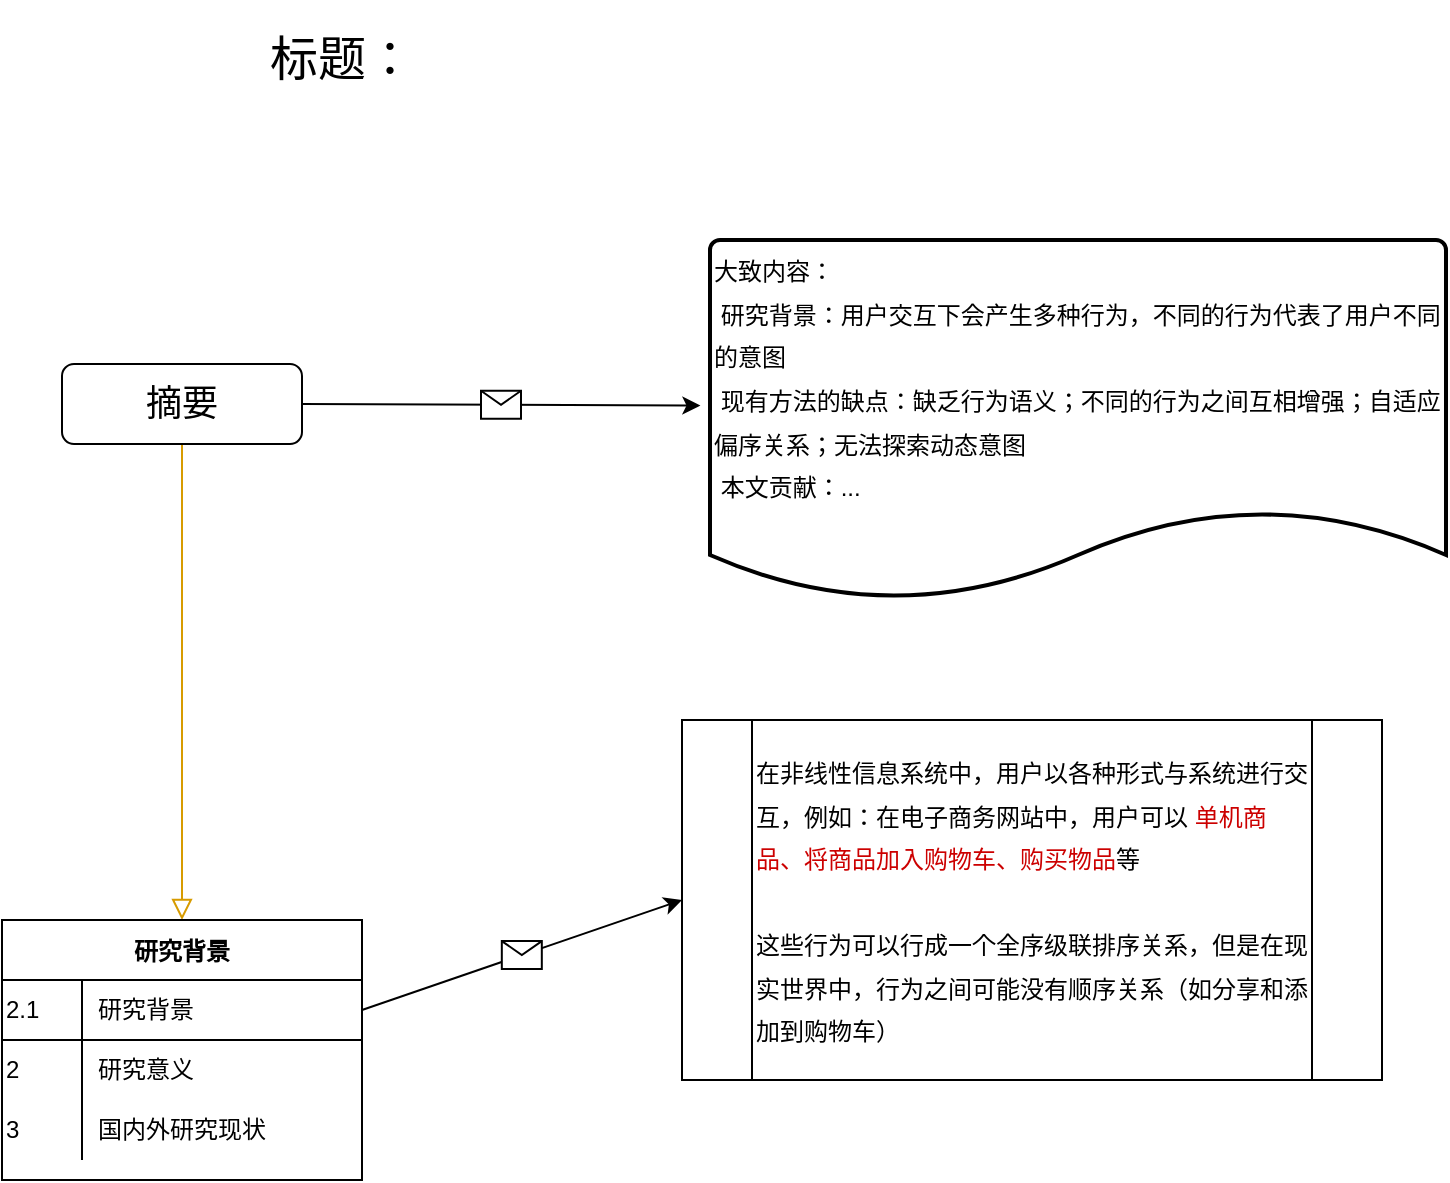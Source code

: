 <mxfile version="15.6.5" type="github">
  <diagram id="C5RBs43oDa-KdzZeNtuy" name="Page-1">
    <mxGraphModel dx="996" dy="686" grid="1" gridSize="10" guides="1" tooltips="1" connect="1" arrows="1" fold="1" page="1" pageScale="1" pageWidth="827" pageHeight="1169" math="0" shadow="0">
      <root>
        <mxCell id="WIyWlLk6GJQsqaUBKTNV-0" />
        <mxCell id="WIyWlLk6GJQsqaUBKTNV-1" parent="WIyWlLk6GJQsqaUBKTNV-0" />
        <mxCell id="WIyWlLk6GJQsqaUBKTNV-2" value="" style="rounded=0;html=1;jettySize=auto;orthogonalLoop=1;fontSize=11;endArrow=block;endFill=0;endSize=8;strokeWidth=1;shadow=0;labelBackgroundColor=none;edgeStyle=orthogonalEdgeStyle;strokeColor=#d79b00;fontColor=default;fillColor=#ffe6cc;entryX=0.5;entryY=0;entryDx=0;entryDy=0;" parent="WIyWlLk6GJQsqaUBKTNV-1" source="WIyWlLk6GJQsqaUBKTNV-3" target="UXInjQQWeeVxgfWGkxOi-17" edge="1">
          <mxGeometry relative="1" as="geometry">
            <mxPoint x="150" y="470" as="targetPoint" />
          </mxGeometry>
        </mxCell>
        <mxCell id="WIyWlLk6GJQsqaUBKTNV-3" value="&lt;font style=&quot;font-size: 18px&quot;&gt;摘要&lt;/font&gt;" style="rounded=1;whiteSpace=wrap;html=1;fontSize=12;glass=0;strokeWidth=1;shadow=0;strokeColor=default;fontColor=default;fillColor=default;" parent="WIyWlLk6GJQsqaUBKTNV-1" vertex="1">
          <mxGeometry x="90" y="192" width="120" height="40" as="geometry" />
        </mxCell>
        <mxCell id="UXInjQQWeeVxgfWGkxOi-2" value="&lt;font style=&quot;font-size: 24px&quot;&gt;标题：&lt;/font&gt;" style="rounded=0;whiteSpace=wrap;html=1;fontColor=default;strokeColor=none;fillColor=default;" vertex="1" parent="WIyWlLk6GJQsqaUBKTNV-1">
          <mxGeometry x="170" y="10" width="120" height="60" as="geometry" />
        </mxCell>
        <mxCell id="UXInjQQWeeVxgfWGkxOi-4" value="&lt;font style=&quot;font-size: 12px&quot;&gt;大致内容：&lt;br&gt;&lt;span style=&quot;white-space: pre&quot;&gt;	&lt;/span&gt;研究背景：用户交互下会产生多种行为，不同的行为代表了用户不同的意图&lt;br&gt;&lt;span style=&quot;white-space: pre&quot;&gt;	&lt;/span&gt;现有方法的缺点：缺乏行为语义；不同的行为之间互相增强；自适应偏序关系；无法探索动态意图&lt;br&gt;&lt;span style=&quot;white-space: pre&quot;&gt;	&lt;/span&gt;本文贡献：...&lt;br&gt;&lt;br&gt;&lt;span style=&quot;white-space: pre&quot;&gt;	&lt;/span&gt;&lt;/font&gt;" style="strokeWidth=2;html=1;shape=mxgraph.flowchart.document2;whiteSpace=wrap;size=0.25;fontSize=18;fontColor=default;fillColor=default;strokeColor=default;align=left;" vertex="1" parent="WIyWlLk6GJQsqaUBKTNV-1">
          <mxGeometry x="414" y="130" width="368" height="180" as="geometry" />
        </mxCell>
        <mxCell id="UXInjQQWeeVxgfWGkxOi-7" value="" style="endArrow=classic;html=1;rounded=0;labelBackgroundColor=default;fontSize=12;fontColor=default;strokeColor=default;exitX=1;exitY=0.5;exitDx=0;exitDy=0;entryX=-0.013;entryY=0.46;entryDx=0;entryDy=0;entryPerimeter=0;" edge="1" parent="WIyWlLk6GJQsqaUBKTNV-1" source="WIyWlLk6GJQsqaUBKTNV-3" target="UXInjQQWeeVxgfWGkxOi-4">
          <mxGeometry relative="1" as="geometry">
            <mxPoint x="390" y="280" as="sourcePoint" />
            <mxPoint x="490" y="280" as="targetPoint" />
          </mxGeometry>
        </mxCell>
        <mxCell id="UXInjQQWeeVxgfWGkxOi-8" value="" style="shape=message;html=1;outlineConnect=0;fontSize=12;fontColor=default;strokeColor=default;fillColor=default;align=left;" vertex="1" parent="UXInjQQWeeVxgfWGkxOi-7">
          <mxGeometry width="20" height="14" relative="1" as="geometry">
            <mxPoint x="-10" y="-7" as="offset" />
          </mxGeometry>
        </mxCell>
        <mxCell id="UXInjQQWeeVxgfWGkxOi-13" value="" style="endArrow=classic;html=1;rounded=0;labelBackgroundColor=default;fontSize=18;fontColor=default;strokeColor=default;exitX=1;exitY=0.5;exitDx=0;exitDy=0;entryX=0;entryY=0.5;entryDx=0;entryDy=0;" edge="1" parent="WIyWlLk6GJQsqaUBKTNV-1" source="UXInjQQWeeVxgfWGkxOi-18" target="UXInjQQWeeVxgfWGkxOi-16">
          <mxGeometry relative="1" as="geometry">
            <mxPoint x="210" y="500" as="sourcePoint" />
            <mxPoint x="330" y="400" as="targetPoint" />
          </mxGeometry>
        </mxCell>
        <mxCell id="UXInjQQWeeVxgfWGkxOi-14" value="" style="shape=message;html=1;outlineConnect=0;fontSize=18;fontColor=default;strokeColor=default;fillColor=default;align=center;" vertex="1" parent="UXInjQQWeeVxgfWGkxOi-13">
          <mxGeometry width="20" height="14" relative="1" as="geometry">
            <mxPoint x="-10" y="-7" as="offset" />
          </mxGeometry>
        </mxCell>
        <mxCell id="UXInjQQWeeVxgfWGkxOi-16" value="&lt;font style=&quot;font-size: 12px&quot;&gt;在非线性信息系统中，用户以各种形式与系统进行交互，例如：在电子商务网站中，用户可以 &lt;font color=&quot;#cc0000&quot;&gt;单机商品、将商品加入购物车、购买物品&lt;/font&gt;等&lt;br&gt;&lt;br&gt;这些行为可以行成一个全序级联排序关系，但是在现实世界中，行为之间可能没有顺序关系（如分享和添加到购物车）&lt;br&gt;&lt;/font&gt;" style="shape=process;whiteSpace=wrap;html=1;backgroundOutline=1;fontSize=18;fontColor=default;strokeColor=default;fillColor=default;align=left;" vertex="1" parent="WIyWlLk6GJQsqaUBKTNV-1">
          <mxGeometry x="400" y="370" width="350" height="180" as="geometry" />
        </mxCell>
        <mxCell id="UXInjQQWeeVxgfWGkxOi-17" value="研究背景" style="shape=table;startSize=30;container=1;collapsible=0;childLayout=tableLayout;fixedRows=1;rowLines=0;fontStyle=1;align=center;pointerEvents=1;fontSize=12;fontColor=default;strokeColor=default;fillColor=default;" vertex="1" parent="WIyWlLk6GJQsqaUBKTNV-1">
          <mxGeometry x="60" y="470" width="180" height="130" as="geometry" />
        </mxCell>
        <mxCell id="UXInjQQWeeVxgfWGkxOi-18" value="" style="shape=partialRectangle;html=1;whiteSpace=wrap;collapsible=0;dropTarget=0;pointerEvents=1;fillColor=none;top=0;left=0;bottom=1;right=0;points=[[0,0.5],[1,0.5]];portConstraint=eastwest;fontSize=12;fontColor=default;strokeColor=default;align=left;" vertex="1" parent="UXInjQQWeeVxgfWGkxOi-17">
          <mxGeometry y="30" width="180" height="30" as="geometry" />
        </mxCell>
        <mxCell id="UXInjQQWeeVxgfWGkxOi-19" value="2.1" style="shape=partialRectangle;html=1;whiteSpace=wrap;connectable=0;fillColor=none;top=0;left=0;bottom=0;right=0;overflow=hidden;pointerEvents=1;fontSize=12;fontColor=default;strokeColor=default;align=left;" vertex="1" parent="UXInjQQWeeVxgfWGkxOi-18">
          <mxGeometry width="40" height="30" as="geometry">
            <mxRectangle width="40" height="30" as="alternateBounds" />
          </mxGeometry>
        </mxCell>
        <mxCell id="UXInjQQWeeVxgfWGkxOi-20" value="研究背景" style="shape=partialRectangle;html=1;whiteSpace=wrap;connectable=0;fillColor=none;top=0;left=0;bottom=0;right=0;align=left;spacingLeft=6;overflow=hidden;pointerEvents=1;fontSize=12;fontColor=default;strokeColor=default;" vertex="1" parent="UXInjQQWeeVxgfWGkxOi-18">
          <mxGeometry x="40" width="140" height="30" as="geometry">
            <mxRectangle width="140" height="30" as="alternateBounds" />
          </mxGeometry>
        </mxCell>
        <mxCell id="UXInjQQWeeVxgfWGkxOi-21" value="" style="shape=partialRectangle;html=1;whiteSpace=wrap;collapsible=0;dropTarget=0;pointerEvents=1;fillColor=none;top=0;left=0;bottom=0;right=0;points=[[0,0.5],[1,0.5]];portConstraint=eastwest;fontSize=12;fontColor=default;strokeColor=default;align=left;" vertex="1" parent="UXInjQQWeeVxgfWGkxOi-17">
          <mxGeometry y="60" width="180" height="30" as="geometry" />
        </mxCell>
        <mxCell id="UXInjQQWeeVxgfWGkxOi-22" value="2" style="shape=partialRectangle;html=1;whiteSpace=wrap;connectable=0;fillColor=none;top=0;left=0;bottom=0;right=0;overflow=hidden;pointerEvents=1;fontSize=12;fontColor=default;strokeColor=default;align=left;" vertex="1" parent="UXInjQQWeeVxgfWGkxOi-21">
          <mxGeometry width="40" height="30" as="geometry">
            <mxRectangle width="40" height="30" as="alternateBounds" />
          </mxGeometry>
        </mxCell>
        <mxCell id="UXInjQQWeeVxgfWGkxOi-23" value="研究意义" style="shape=partialRectangle;html=1;whiteSpace=wrap;connectable=0;fillColor=none;top=0;left=0;bottom=0;right=0;align=left;spacingLeft=6;overflow=hidden;pointerEvents=1;fontSize=12;fontColor=default;strokeColor=default;" vertex="1" parent="UXInjQQWeeVxgfWGkxOi-21">
          <mxGeometry x="40" width="140" height="30" as="geometry">
            <mxRectangle width="140" height="30" as="alternateBounds" />
          </mxGeometry>
        </mxCell>
        <mxCell id="UXInjQQWeeVxgfWGkxOi-24" value="" style="shape=partialRectangle;html=1;whiteSpace=wrap;collapsible=0;dropTarget=0;pointerEvents=1;fillColor=none;top=0;left=0;bottom=0;right=0;points=[[0,0.5],[1,0.5]];portConstraint=eastwest;fontSize=12;fontColor=default;strokeColor=default;align=left;" vertex="1" parent="UXInjQQWeeVxgfWGkxOi-17">
          <mxGeometry y="90" width="180" height="30" as="geometry" />
        </mxCell>
        <mxCell id="UXInjQQWeeVxgfWGkxOi-25" value="3" style="shape=partialRectangle;html=1;whiteSpace=wrap;connectable=0;fillColor=none;top=0;left=0;bottom=0;right=0;overflow=hidden;pointerEvents=1;fontSize=12;fontColor=default;strokeColor=default;align=left;" vertex="1" parent="UXInjQQWeeVxgfWGkxOi-24">
          <mxGeometry width="40" height="30" as="geometry">
            <mxRectangle width="40" height="30" as="alternateBounds" />
          </mxGeometry>
        </mxCell>
        <mxCell id="UXInjQQWeeVxgfWGkxOi-26" value="国内外研究现状" style="shape=partialRectangle;html=1;whiteSpace=wrap;connectable=0;fillColor=none;top=0;left=0;bottom=0;right=0;align=left;spacingLeft=6;overflow=hidden;pointerEvents=1;fontSize=12;fontColor=default;strokeColor=default;" vertex="1" parent="UXInjQQWeeVxgfWGkxOi-24">
          <mxGeometry x="40" width="140" height="30" as="geometry">
            <mxRectangle width="140" height="30" as="alternateBounds" />
          </mxGeometry>
        </mxCell>
      </root>
    </mxGraphModel>
  </diagram>
</mxfile>
